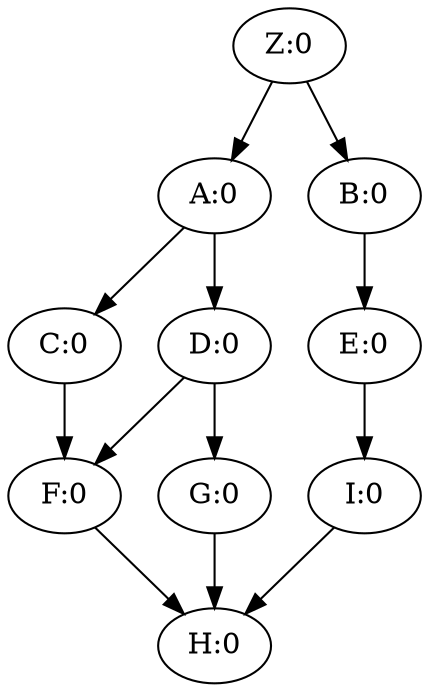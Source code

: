 digraph G {
	0 -> 1[labeltooltip="Origin->A"];
	0 -> 2[labeltooltip="Origin->B"];
	1 -> 3[labeltooltip="A->C"];
	1 -> 4[labeltooltip="A->D"];
	2 -> 5[labeltooltip="B->E"];
	3 -> 6[labeltooltip="C->F"];
	4 -> 6[labeltooltip="D->F"];
	4 -> 7[labeltooltip="D->G"];
	5 -> 9[labeltooltip="E->I"];
	6 -> 8[labeltooltip="F->H"];
	7 -> 8[labeltooltip="G->H"];
	9 -> 8[labeltooltip="I->H"];
	0[label="Z:0"];
	1[label="A:0"];
	2[label="B:0"];
	3[label="C:0"];
	4[label="D:0"];
	5[label="E:0"];
	6[label="F:0"];
	7[label="G:0"];
	8[label="H:0"];
	9[label="I:0"];
}
